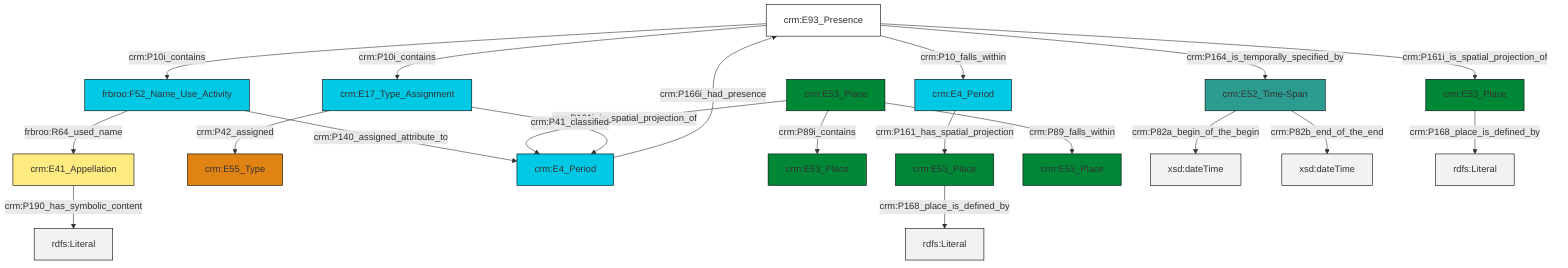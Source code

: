 graph TD
classDef Literal fill:#f2f2f2,stroke:#000000;
classDef CRM_Entity fill:#FFFFFF,stroke:#000000;
classDef Temporal_Entity fill:#00C9E6, stroke:#000000;
classDef Type fill:#E18312, stroke:#000000;
classDef Time-Span fill:#2C9C91, stroke:#000000;
classDef Appellation fill:#FFEB7F, stroke:#000000;
classDef Place fill:#008836, stroke:#000000;
classDef Persistent_Item fill:#B266B2, stroke:#000000;
classDef Conceptual_Object fill:#FFD700, stroke:#000000;
classDef Physical_Thing fill:#D2B48C, stroke:#000000;
classDef Actor fill:#f58aad, stroke:#000000;
classDef PC_Classes fill:#4ce600, stroke:#000000;
classDef Multi fill:#cccccc,stroke:#000000;

2["crm:E93_Presence"]:::CRM_Entity -->|crm:P10i_contains| 3["frbroo:F52_Name_Use_Activity"]:::Temporal_Entity
2["crm:E93_Presence"]:::CRM_Entity -->|crm:P164_is_temporally_specified_by| 4["crm:E52_Time-Span"]:::Time-Span
7["crm:E4_Period"]:::Temporal_Entity -->|crm:P166i_had_presence| 2["crm:E93_Presence"]:::CRM_Entity
9["crm:E53_Place"]:::Place -->|crm:P89i_contains| 10["crm:E53_Place"]:::Place
3["frbroo:F52_Name_Use_Activity"]:::Temporal_Entity -->|frbroo:R64_used_name| 11["crm:E41_Appellation"]:::Appellation
16["crm:E4_Period"]:::Temporal_Entity -->|crm:P161_has_spatial_projection| 0["crm:E53_Place"]:::Place
2["crm:E93_Presence"]:::CRM_Entity -->|crm:P10i_contains| 13["crm:E17_Type_Assignment"]:::Temporal_Entity
9["crm:E53_Place"]:::Place -->|crm:P89_falls_within| 17["crm:E53_Place"]:::Place
3["frbroo:F52_Name_Use_Activity"]:::Temporal_Entity -->|crm:P140_assigned_attribute_to| 7["crm:E4_Period"]:::Temporal_Entity
2["crm:E93_Presence"]:::CRM_Entity -->|crm:P161i_is_spatial_projection_of| 19["crm:E53_Place"]:::Place
4["crm:E52_Time-Span"]:::Time-Span -->|crm:P82a_begin_of_the_begin| 20[xsd:dateTime]:::Literal
9["crm:E53_Place"]:::Place -->|crm:P161i_is_spatial_projection_of| 7["crm:E4_Period"]:::Temporal_Entity
4["crm:E52_Time-Span"]:::Time-Span -->|crm:P82b_end_of_the_end| 22[xsd:dateTime]:::Literal
11["crm:E41_Appellation"]:::Appellation -->|crm:P190_has_symbolic_content| 24[rdfs:Literal]:::Literal
19["crm:E53_Place"]:::Place -->|crm:P168_place_is_defined_by| 26[rdfs:Literal]:::Literal
0["crm:E53_Place"]:::Place -->|crm:P168_place_is_defined_by| 28[rdfs:Literal]:::Literal
13["crm:E17_Type_Assignment"]:::Temporal_Entity -->|crm:P41_classified| 7["crm:E4_Period"]:::Temporal_Entity
13["crm:E17_Type_Assignment"]:::Temporal_Entity -->|crm:P42_assigned| 5["crm:E55_Type"]:::Type
2["crm:E93_Presence"]:::CRM_Entity -->|crm:P10_falls_within| 16["crm:E4_Period"]:::Temporal_Entity